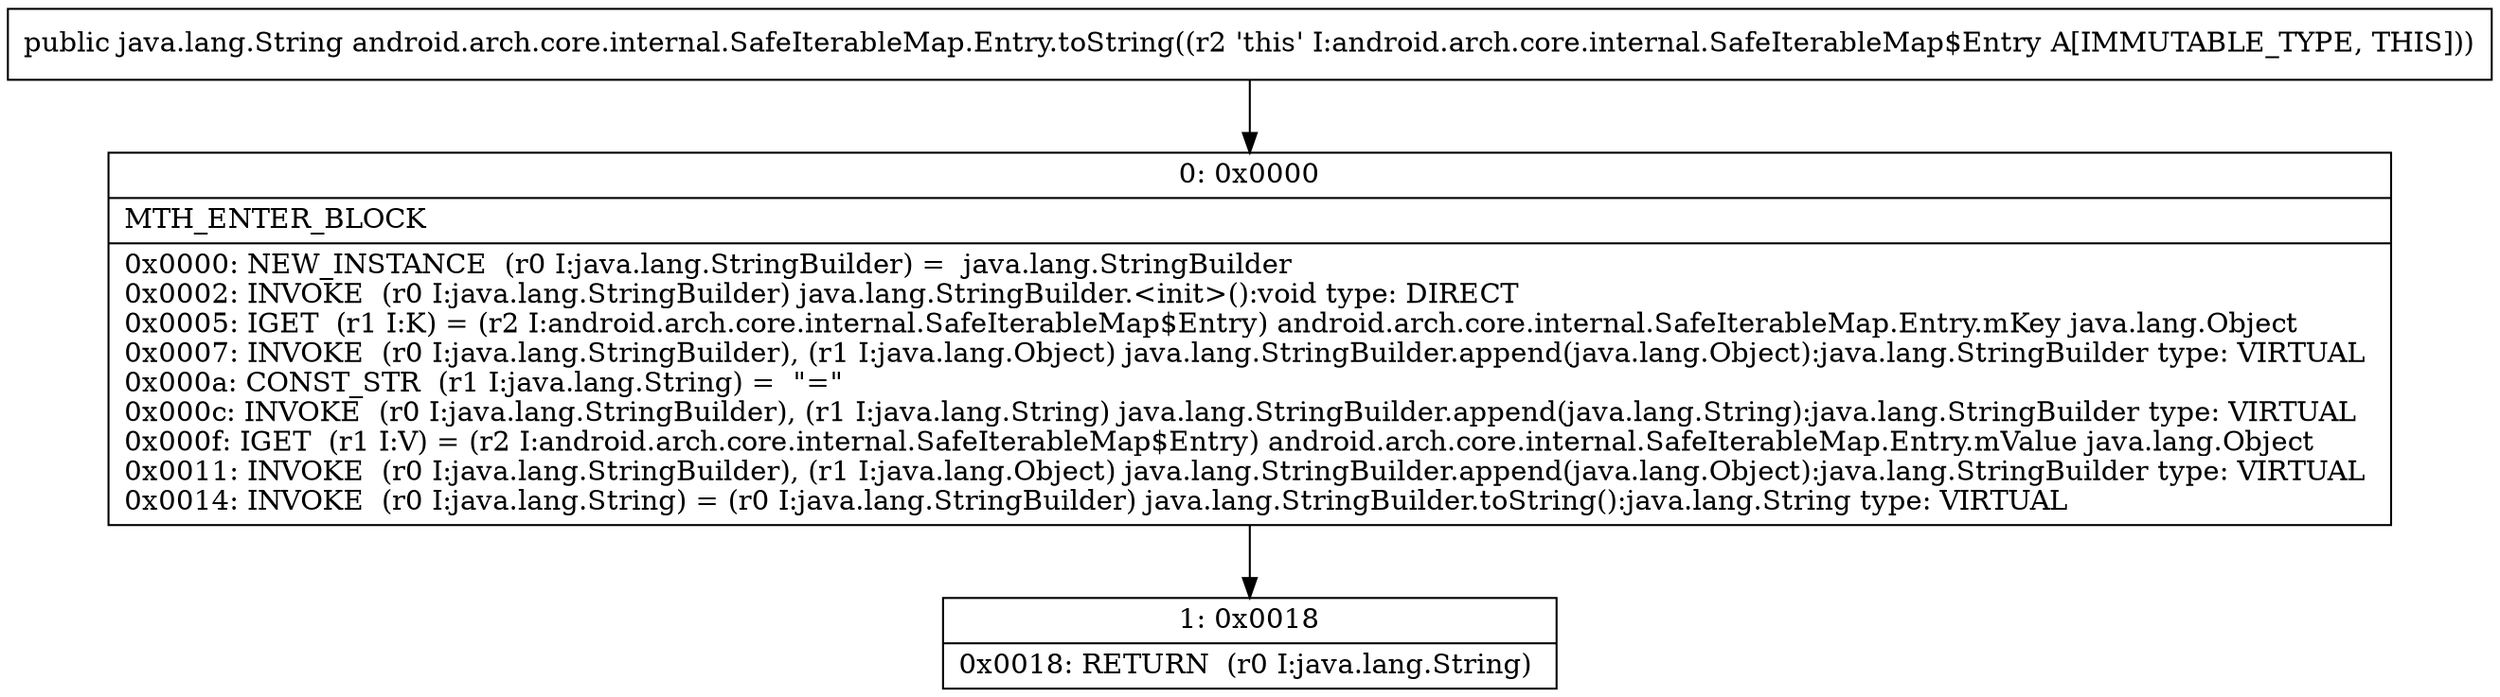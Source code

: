 digraph "CFG forandroid.arch.core.internal.SafeIterableMap.Entry.toString()Ljava\/lang\/String;" {
Node_0 [shape=record,label="{0\:\ 0x0000|MTH_ENTER_BLOCK\l|0x0000: NEW_INSTANCE  (r0 I:java.lang.StringBuilder) =  java.lang.StringBuilder \l0x0002: INVOKE  (r0 I:java.lang.StringBuilder) java.lang.StringBuilder.\<init\>():void type: DIRECT \l0x0005: IGET  (r1 I:K) = (r2 I:android.arch.core.internal.SafeIterableMap$Entry) android.arch.core.internal.SafeIterableMap.Entry.mKey java.lang.Object \l0x0007: INVOKE  (r0 I:java.lang.StringBuilder), (r1 I:java.lang.Object) java.lang.StringBuilder.append(java.lang.Object):java.lang.StringBuilder type: VIRTUAL \l0x000a: CONST_STR  (r1 I:java.lang.String) =  \"=\" \l0x000c: INVOKE  (r0 I:java.lang.StringBuilder), (r1 I:java.lang.String) java.lang.StringBuilder.append(java.lang.String):java.lang.StringBuilder type: VIRTUAL \l0x000f: IGET  (r1 I:V) = (r2 I:android.arch.core.internal.SafeIterableMap$Entry) android.arch.core.internal.SafeIterableMap.Entry.mValue java.lang.Object \l0x0011: INVOKE  (r0 I:java.lang.StringBuilder), (r1 I:java.lang.Object) java.lang.StringBuilder.append(java.lang.Object):java.lang.StringBuilder type: VIRTUAL \l0x0014: INVOKE  (r0 I:java.lang.String) = (r0 I:java.lang.StringBuilder) java.lang.StringBuilder.toString():java.lang.String type: VIRTUAL \l}"];
Node_1 [shape=record,label="{1\:\ 0x0018|0x0018: RETURN  (r0 I:java.lang.String) \l}"];
MethodNode[shape=record,label="{public java.lang.String android.arch.core.internal.SafeIterableMap.Entry.toString((r2 'this' I:android.arch.core.internal.SafeIterableMap$Entry A[IMMUTABLE_TYPE, THIS])) }"];
MethodNode -> Node_0;
Node_0 -> Node_1;
}

